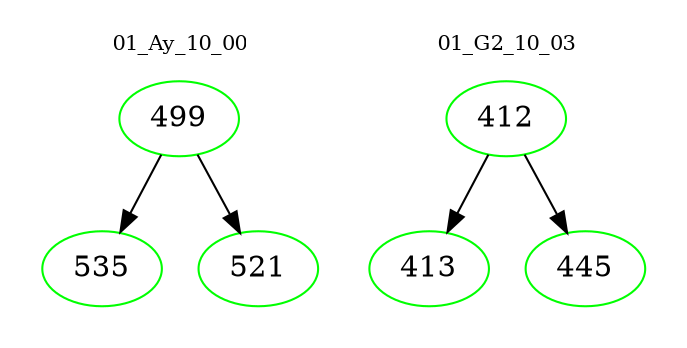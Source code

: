 digraph{
subgraph cluster_0 {
color = white
label = "01_Ay_10_00";
fontsize=10;
T0_499 [label="499", color="green"]
T0_499 -> T0_535 [color="black"]
T0_535 [label="535", color="green"]
T0_499 -> T0_521 [color="black"]
T0_521 [label="521", color="green"]
}
subgraph cluster_1 {
color = white
label = "01_G2_10_03";
fontsize=10;
T1_412 [label="412", color="green"]
T1_412 -> T1_413 [color="black"]
T1_413 [label="413", color="green"]
T1_412 -> T1_445 [color="black"]
T1_445 [label="445", color="green"]
}
}
